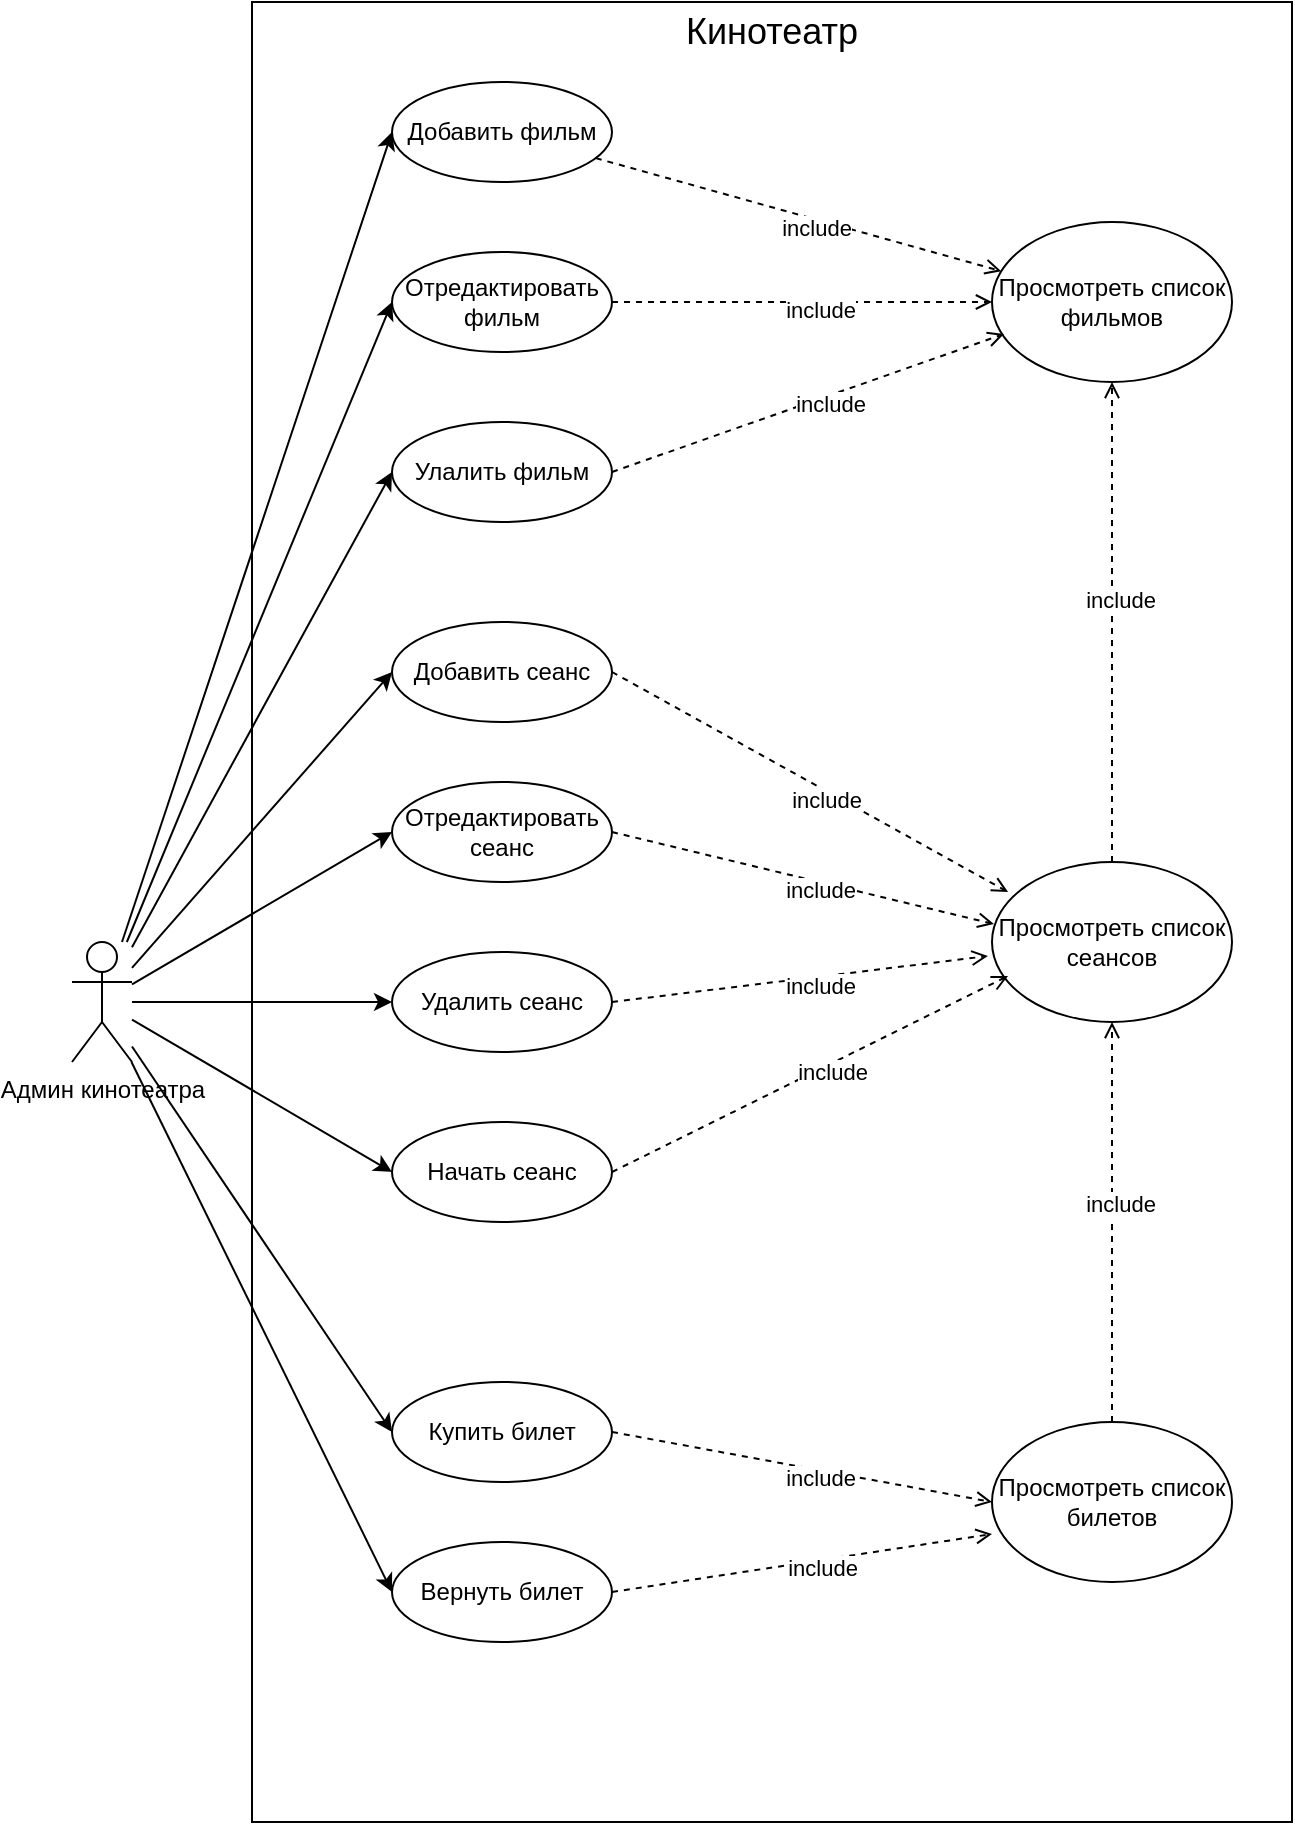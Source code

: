 <mxfile version="22.1.11" type="google">
  <diagram name="Page-1" id="izfLHnigvdTpwzXwt50M">
    <mxGraphModel grid="1" page="1" gridSize="10" guides="1" tooltips="1" connect="1" arrows="1" fold="1" pageScale="1" pageWidth="850" pageHeight="1100" math="0" shadow="0">
      <root>
        <mxCell id="0" />
        <mxCell id="1" parent="0" />
        <mxCell id="lA75b5hqXlPyWwEURxZJ-50" style="edgeStyle=none;rounded=0;orthogonalLoop=1;jettySize=auto;html=1;entryX=0;entryY=0.5;entryDx=0;entryDy=0;" edge="1" parent="1" source="lA75b5hqXlPyWwEURxZJ-1" target="lA75b5hqXlPyWwEURxZJ-14">
          <mxGeometry relative="1" as="geometry" />
        </mxCell>
        <mxCell id="lA75b5hqXlPyWwEURxZJ-51" style="edgeStyle=none;rounded=0;orthogonalLoop=1;jettySize=auto;html=1;entryX=0;entryY=0.5;entryDx=0;entryDy=0;" edge="1" parent="1" source="lA75b5hqXlPyWwEURxZJ-1" target="lA75b5hqXlPyWwEURxZJ-17">
          <mxGeometry relative="1" as="geometry" />
        </mxCell>
        <mxCell id="lA75b5hqXlPyWwEURxZJ-52" style="edgeStyle=none;rounded=0;orthogonalLoop=1;jettySize=auto;html=1;entryX=0;entryY=0.5;entryDx=0;entryDy=0;" edge="1" parent="1" source="lA75b5hqXlPyWwEURxZJ-1" target="lA75b5hqXlPyWwEURxZJ-18">
          <mxGeometry relative="1" as="geometry" />
        </mxCell>
        <mxCell id="lA75b5hqXlPyWwEURxZJ-53" style="edgeStyle=none;rounded=0;orthogonalLoop=1;jettySize=auto;html=1;entryX=0;entryY=0.5;entryDx=0;entryDy=0;" edge="1" parent="1" source="lA75b5hqXlPyWwEURxZJ-1" target="lA75b5hqXlPyWwEURxZJ-26">
          <mxGeometry relative="1" as="geometry" />
        </mxCell>
        <mxCell id="lA75b5hqXlPyWwEURxZJ-54" style="edgeStyle=none;rounded=0;orthogonalLoop=1;jettySize=auto;html=1;entryX=0;entryY=0.5;entryDx=0;entryDy=0;" edge="1" parent="1" source="lA75b5hqXlPyWwEURxZJ-1" target="lA75b5hqXlPyWwEURxZJ-27">
          <mxGeometry relative="1" as="geometry" />
        </mxCell>
        <mxCell id="lA75b5hqXlPyWwEURxZJ-55" style="edgeStyle=none;rounded=0;orthogonalLoop=1;jettySize=auto;html=1;entryX=0;entryY=0.5;entryDx=0;entryDy=0;" edge="1" parent="1" source="lA75b5hqXlPyWwEURxZJ-1" target="lA75b5hqXlPyWwEURxZJ-28">
          <mxGeometry relative="1" as="geometry" />
        </mxCell>
        <mxCell id="lA75b5hqXlPyWwEURxZJ-56" style="edgeStyle=none;rounded=0;orthogonalLoop=1;jettySize=auto;html=1;entryX=0;entryY=0.5;entryDx=0;entryDy=0;" edge="1" parent="1" source="lA75b5hqXlPyWwEURxZJ-1" target="lA75b5hqXlPyWwEURxZJ-29">
          <mxGeometry relative="1" as="geometry" />
        </mxCell>
        <mxCell id="lA75b5hqXlPyWwEURxZJ-57" style="edgeStyle=none;rounded=0;orthogonalLoop=1;jettySize=auto;html=1;entryX=0;entryY=0.5;entryDx=0;entryDy=0;" edge="1" parent="1" source="lA75b5hqXlPyWwEURxZJ-1" target="lA75b5hqXlPyWwEURxZJ-30">
          <mxGeometry relative="1" as="geometry" />
        </mxCell>
        <mxCell id="lA75b5hqXlPyWwEURxZJ-58" style="edgeStyle=none;rounded=0;orthogonalLoop=1;jettySize=auto;html=1;entryX=0;entryY=0.5;entryDx=0;entryDy=0;" edge="1" parent="1" source="lA75b5hqXlPyWwEURxZJ-1" target="lA75b5hqXlPyWwEURxZJ-31">
          <mxGeometry relative="1" as="geometry" />
        </mxCell>
        <mxCell id="lA75b5hqXlPyWwEURxZJ-1" value="Админ кинотеатра" style="shape=umlActor;verticalLabelPosition=bottom;verticalAlign=top;html=1;outlineConnect=0;" vertex="1" parent="1">
          <mxGeometry x="-750" y="530" width="30" height="60" as="geometry" />
        </mxCell>
        <mxCell id="lA75b5hqXlPyWwEURxZJ-10" value="" style="rounded=0;whiteSpace=wrap;html=1;fillColor=none;" vertex="1" parent="1">
          <mxGeometry x="-660" y="60" width="520" height="910" as="geometry" />
        </mxCell>
        <mxCell id="lA75b5hqXlPyWwEURxZJ-13" value="Просмотреть список фильмов" style="ellipse;whiteSpace=wrap;html=1;" vertex="1" parent="1">
          <mxGeometry x="-290" y="170" width="120" height="80" as="geometry" />
        </mxCell>
        <mxCell id="lA75b5hqXlPyWwEURxZJ-20" style="edgeStyle=none;rounded=0;orthogonalLoop=1;jettySize=auto;html=1;endArrow=open;endFill=0;dashed=1;" edge="1" parent="1" source="lA75b5hqXlPyWwEURxZJ-14" target="lA75b5hqXlPyWwEURxZJ-13">
          <mxGeometry relative="1" as="geometry" />
        </mxCell>
        <mxCell id="lA75b5hqXlPyWwEURxZJ-21" value="include" style="edgeLabel;html=1;align=center;verticalAlign=middle;resizable=0;points=[];" connectable="0" vertex="1" parent="lA75b5hqXlPyWwEURxZJ-20">
          <mxGeometry x="0.097" y="-4" relative="1" as="geometry">
            <mxPoint as="offset" />
          </mxGeometry>
        </mxCell>
        <mxCell id="lA75b5hqXlPyWwEURxZJ-14" value="Добавить фильм" style="ellipse;whiteSpace=wrap;html=1;" vertex="1" parent="1">
          <mxGeometry x="-590" y="100" width="110" height="50" as="geometry" />
        </mxCell>
        <mxCell id="lA75b5hqXlPyWwEURxZJ-17" value="Отредактировать фильм" style="ellipse;whiteSpace=wrap;html=1;" vertex="1" parent="1">
          <mxGeometry x="-590" y="185" width="110" height="50" as="geometry" />
        </mxCell>
        <mxCell id="lA75b5hqXlPyWwEURxZJ-18" value="Улалить фильм" style="ellipse;whiteSpace=wrap;html=1;" vertex="1" parent="1">
          <mxGeometry x="-590" y="270" width="110" height="50" as="geometry" />
        </mxCell>
        <mxCell id="lA75b5hqXlPyWwEURxZJ-19" style="edgeStyle=orthogonalEdgeStyle;rounded=0;orthogonalLoop=1;jettySize=auto;html=1;exitX=0.5;exitY=1;exitDx=0;exitDy=0;" edge="1" parent="1" source="lA75b5hqXlPyWwEURxZJ-13" target="lA75b5hqXlPyWwEURxZJ-13">
          <mxGeometry relative="1" as="geometry" />
        </mxCell>
        <mxCell id="lA75b5hqXlPyWwEURxZJ-22" style="edgeStyle=none;rounded=0;orthogonalLoop=1;jettySize=auto;html=1;endArrow=open;endFill=0;dashed=1;entryX=0;entryY=0.5;entryDx=0;entryDy=0;" edge="1" parent="1" source="lA75b5hqXlPyWwEURxZJ-17" target="lA75b5hqXlPyWwEURxZJ-13">
          <mxGeometry relative="1" as="geometry">
            <mxPoint x="-478" y="148" as="sourcePoint" />
            <mxPoint x="-275" y="205" as="targetPoint" />
          </mxGeometry>
        </mxCell>
        <mxCell id="lA75b5hqXlPyWwEURxZJ-23" value="include" style="edgeLabel;html=1;align=center;verticalAlign=middle;resizable=0;points=[];" connectable="0" vertex="1" parent="lA75b5hqXlPyWwEURxZJ-22">
          <mxGeometry x="0.097" y="-4" relative="1" as="geometry">
            <mxPoint as="offset" />
          </mxGeometry>
        </mxCell>
        <mxCell id="lA75b5hqXlPyWwEURxZJ-24" style="edgeStyle=none;rounded=0;orthogonalLoop=1;jettySize=auto;html=1;endArrow=open;endFill=0;dashed=1;entryX=0.05;entryY=0.7;entryDx=0;entryDy=0;entryPerimeter=0;exitX=1;exitY=0.5;exitDx=0;exitDy=0;" edge="1" parent="1" source="lA75b5hqXlPyWwEURxZJ-18" target="lA75b5hqXlPyWwEURxZJ-13">
          <mxGeometry relative="1" as="geometry">
            <mxPoint x="-478" y="148" as="sourcePoint" />
            <mxPoint x="-275" y="205" as="targetPoint" />
          </mxGeometry>
        </mxCell>
        <mxCell id="lA75b5hqXlPyWwEURxZJ-25" value="include" style="edgeLabel;html=1;align=center;verticalAlign=middle;resizable=0;points=[];" connectable="0" vertex="1" parent="lA75b5hqXlPyWwEURxZJ-24">
          <mxGeometry x="0.097" y="-4" relative="1" as="geometry">
            <mxPoint as="offset" />
          </mxGeometry>
        </mxCell>
        <mxCell id="lA75b5hqXlPyWwEURxZJ-26" value="Добавить сеанс" style="ellipse;whiteSpace=wrap;html=1;" vertex="1" parent="1">
          <mxGeometry x="-590" y="370" width="110" height="50" as="geometry" />
        </mxCell>
        <mxCell id="lA75b5hqXlPyWwEURxZJ-27" value="Отредактировать сеанс" style="ellipse;whiteSpace=wrap;html=1;" vertex="1" parent="1">
          <mxGeometry x="-590" y="450" width="110" height="50" as="geometry" />
        </mxCell>
        <mxCell id="lA75b5hqXlPyWwEURxZJ-28" value="Удалить сеанс" style="ellipse;whiteSpace=wrap;html=1;" vertex="1" parent="1">
          <mxGeometry x="-590" y="535" width="110" height="50" as="geometry" />
        </mxCell>
        <mxCell id="lA75b5hqXlPyWwEURxZJ-29" value="Начать сеанс" style="ellipse;whiteSpace=wrap;html=1;" vertex="1" parent="1">
          <mxGeometry x="-590" y="620" width="110" height="50" as="geometry" />
        </mxCell>
        <mxCell id="lA75b5hqXlPyWwEURxZJ-30" value="Купить билет" style="ellipse;whiteSpace=wrap;html=1;" vertex="1" parent="1">
          <mxGeometry x="-590" y="750" width="110" height="50" as="geometry" />
        </mxCell>
        <mxCell id="lA75b5hqXlPyWwEURxZJ-31" value="Вернуть билет" style="ellipse;whiteSpace=wrap;html=1;" vertex="1" parent="1">
          <mxGeometry x="-590" y="830" width="110" height="50" as="geometry" />
        </mxCell>
        <mxCell id="lA75b5hqXlPyWwEURxZJ-32" value="Просмотреть список сеансов" style="ellipse;whiteSpace=wrap;html=1;" vertex="1" parent="1">
          <mxGeometry x="-290" y="490" width="120" height="80" as="geometry" />
        </mxCell>
        <mxCell id="lA75b5hqXlPyWwEURxZJ-33" value="Просмотреть список билетов" style="ellipse;whiteSpace=wrap;html=1;" vertex="1" parent="1">
          <mxGeometry x="-290" y="770" width="120" height="80" as="geometry" />
        </mxCell>
        <mxCell id="lA75b5hqXlPyWwEURxZJ-34" style="edgeStyle=none;rounded=0;orthogonalLoop=1;jettySize=auto;html=1;endArrow=open;endFill=0;dashed=1;exitX=0.5;exitY=0;exitDx=0;exitDy=0;entryX=0.5;entryY=1;entryDx=0;entryDy=0;" edge="1" parent="1" source="lA75b5hqXlPyWwEURxZJ-32" target="lA75b5hqXlPyWwEURxZJ-13">
          <mxGeometry relative="1" as="geometry">
            <mxPoint x="-470" y="305" as="sourcePoint" />
            <mxPoint x="-274" y="236" as="targetPoint" />
          </mxGeometry>
        </mxCell>
        <mxCell id="lA75b5hqXlPyWwEURxZJ-35" value="include" style="edgeLabel;html=1;align=center;verticalAlign=middle;resizable=0;points=[];" connectable="0" vertex="1" parent="lA75b5hqXlPyWwEURxZJ-34">
          <mxGeometry x="0.097" y="-4" relative="1" as="geometry">
            <mxPoint as="offset" />
          </mxGeometry>
        </mxCell>
        <mxCell id="lA75b5hqXlPyWwEURxZJ-36" style="edgeStyle=none;rounded=0;orthogonalLoop=1;jettySize=auto;html=1;endArrow=open;endFill=0;dashed=1;exitX=0.5;exitY=0;exitDx=0;exitDy=0;entryX=0.5;entryY=1;entryDx=0;entryDy=0;" edge="1" parent="1" source="lA75b5hqXlPyWwEURxZJ-33" target="lA75b5hqXlPyWwEURxZJ-32">
          <mxGeometry relative="1" as="geometry">
            <mxPoint x="-220" y="500" as="sourcePoint" />
            <mxPoint x="-220" y="260" as="targetPoint" />
          </mxGeometry>
        </mxCell>
        <mxCell id="lA75b5hqXlPyWwEURxZJ-37" value="include" style="edgeLabel;html=1;align=center;verticalAlign=middle;resizable=0;points=[];" connectable="0" vertex="1" parent="lA75b5hqXlPyWwEURxZJ-36">
          <mxGeometry x="0.097" y="-4" relative="1" as="geometry">
            <mxPoint as="offset" />
          </mxGeometry>
        </mxCell>
        <mxCell id="lA75b5hqXlPyWwEURxZJ-38" style="edgeStyle=none;rounded=0;orthogonalLoop=1;jettySize=auto;html=1;endArrow=open;endFill=0;dashed=1;entryX=0.067;entryY=0.188;entryDx=0;entryDy=0;exitX=1;exitY=0.5;exitDx=0;exitDy=0;entryPerimeter=0;" edge="1" parent="1" source="lA75b5hqXlPyWwEURxZJ-26" target="lA75b5hqXlPyWwEURxZJ-32">
          <mxGeometry relative="1" as="geometry">
            <mxPoint x="-470" y="305" as="sourcePoint" />
            <mxPoint x="-274" y="236" as="targetPoint" />
          </mxGeometry>
        </mxCell>
        <mxCell id="lA75b5hqXlPyWwEURxZJ-39" value="include" style="edgeLabel;html=1;align=center;verticalAlign=middle;resizable=0;points=[];" connectable="0" vertex="1" parent="lA75b5hqXlPyWwEURxZJ-38">
          <mxGeometry x="0.097" y="-4" relative="1" as="geometry">
            <mxPoint as="offset" />
          </mxGeometry>
        </mxCell>
        <mxCell id="lA75b5hqXlPyWwEURxZJ-40" style="edgeStyle=none;rounded=0;orthogonalLoop=1;jettySize=auto;html=1;endArrow=open;endFill=0;dashed=1;entryX=0.008;entryY=0.388;entryDx=0;entryDy=0;exitX=1;exitY=0.5;exitDx=0;exitDy=0;entryPerimeter=0;" edge="1" parent="1" source="lA75b5hqXlPyWwEURxZJ-27" target="lA75b5hqXlPyWwEURxZJ-32">
          <mxGeometry relative="1" as="geometry">
            <mxPoint x="-460" y="315" as="sourcePoint" />
            <mxPoint x="-264" y="246" as="targetPoint" />
          </mxGeometry>
        </mxCell>
        <mxCell id="lA75b5hqXlPyWwEURxZJ-41" value="include" style="edgeLabel;html=1;align=center;verticalAlign=middle;resizable=0;points=[];" connectable="0" vertex="1" parent="lA75b5hqXlPyWwEURxZJ-40">
          <mxGeometry x="0.097" y="-4" relative="1" as="geometry">
            <mxPoint as="offset" />
          </mxGeometry>
        </mxCell>
        <mxCell id="lA75b5hqXlPyWwEURxZJ-42" style="edgeStyle=none;rounded=0;orthogonalLoop=1;jettySize=auto;html=1;endArrow=open;endFill=0;dashed=1;entryX=-0.017;entryY=0.588;entryDx=0;entryDy=0;exitX=1;exitY=0.5;exitDx=0;exitDy=0;entryPerimeter=0;" edge="1" parent="1" source="lA75b5hqXlPyWwEURxZJ-28" target="lA75b5hqXlPyWwEURxZJ-32">
          <mxGeometry relative="1" as="geometry">
            <mxPoint x="-470" y="405" as="sourcePoint" />
            <mxPoint x="-272" y="515" as="targetPoint" />
          </mxGeometry>
        </mxCell>
        <mxCell id="lA75b5hqXlPyWwEURxZJ-43" value="include" style="edgeLabel;html=1;align=center;verticalAlign=middle;resizable=0;points=[];" connectable="0" vertex="1" parent="lA75b5hqXlPyWwEURxZJ-42">
          <mxGeometry x="0.097" y="-4" relative="1" as="geometry">
            <mxPoint as="offset" />
          </mxGeometry>
        </mxCell>
        <mxCell id="lA75b5hqXlPyWwEURxZJ-44" style="edgeStyle=none;rounded=0;orthogonalLoop=1;jettySize=auto;html=1;endArrow=open;endFill=0;dashed=1;entryX=-0.017;entryY=0.588;entryDx=0;entryDy=0;exitX=1;exitY=0.5;exitDx=0;exitDy=0;entryPerimeter=0;" edge="1" parent="1" source="lA75b5hqXlPyWwEURxZJ-29">
          <mxGeometry relative="1" as="geometry">
            <mxPoint x="-470" y="570" as="sourcePoint" />
            <mxPoint x="-282" y="547" as="targetPoint" />
          </mxGeometry>
        </mxCell>
        <mxCell id="lA75b5hqXlPyWwEURxZJ-45" value="include" style="edgeLabel;html=1;align=center;verticalAlign=middle;resizable=0;points=[];" connectable="0" vertex="1" parent="lA75b5hqXlPyWwEURxZJ-44">
          <mxGeometry x="0.097" y="-4" relative="1" as="geometry">
            <mxPoint as="offset" />
          </mxGeometry>
        </mxCell>
        <mxCell id="lA75b5hqXlPyWwEURxZJ-46" style="edgeStyle=none;rounded=0;orthogonalLoop=1;jettySize=auto;html=1;endArrow=open;endFill=0;dashed=1;entryX=0;entryY=0.5;entryDx=0;entryDy=0;exitX=1;exitY=0.5;exitDx=0;exitDy=0;" edge="1" parent="1" source="lA75b5hqXlPyWwEURxZJ-30" target="lA75b5hqXlPyWwEURxZJ-33">
          <mxGeometry relative="1" as="geometry">
            <mxPoint x="-460" y="580" as="sourcePoint" />
            <mxPoint x="-272" y="557" as="targetPoint" />
          </mxGeometry>
        </mxCell>
        <mxCell id="lA75b5hqXlPyWwEURxZJ-47" value="include" style="edgeLabel;html=1;align=center;verticalAlign=middle;resizable=0;points=[];" connectable="0" vertex="1" parent="lA75b5hqXlPyWwEURxZJ-46">
          <mxGeometry x="0.097" y="-4" relative="1" as="geometry">
            <mxPoint as="offset" />
          </mxGeometry>
        </mxCell>
        <mxCell id="lA75b5hqXlPyWwEURxZJ-48" style="edgeStyle=none;rounded=0;orthogonalLoop=1;jettySize=auto;html=1;endArrow=open;endFill=0;dashed=1;entryX=0;entryY=0.7;entryDx=0;entryDy=0;exitX=1;exitY=0.5;exitDx=0;exitDy=0;entryPerimeter=0;" edge="1" parent="1" source="lA75b5hqXlPyWwEURxZJ-31" target="lA75b5hqXlPyWwEURxZJ-33">
          <mxGeometry relative="1" as="geometry">
            <mxPoint x="-460" y="775" as="sourcePoint" />
            <mxPoint x="-280" y="820" as="targetPoint" />
          </mxGeometry>
        </mxCell>
        <mxCell id="lA75b5hqXlPyWwEURxZJ-49" value="include" style="edgeLabel;html=1;align=center;verticalAlign=middle;resizable=0;points=[];" connectable="0" vertex="1" parent="lA75b5hqXlPyWwEURxZJ-48">
          <mxGeometry x="0.097" y="-4" relative="1" as="geometry">
            <mxPoint as="offset" />
          </mxGeometry>
        </mxCell>
        <mxCell id="lA75b5hqXlPyWwEURxZJ-59" value="Кинотеатр" style="text;html=1;strokeColor=none;fillColor=none;align=center;verticalAlign=middle;whiteSpace=wrap;rounded=0;fontSize=18;" vertex="1" parent="1">
          <mxGeometry x="-430" y="60" width="60" height="30" as="geometry" />
        </mxCell>
      </root>
    </mxGraphModel>
  </diagram>
</mxfile>
